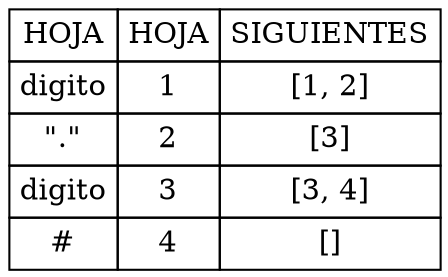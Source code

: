  digraph html {
abc [shape=none, margin=0, label=<
<TABLE BORDER="0" CELLBORDER="1" CELLSPACING="0" CELLPADDING="4"><tr><td>HOJA</td><td>HOJA</td><td>SIGUIENTES</td></tr><tr><td>digito</td><td>1</td><td>[1, 2]</td></tr><tr><td>"."</td><td>2</td><td>[3]</td></tr><tr><td>digito</td><td>3</td><td>[3, 4]</td></tr><tr><td>#</td><td>4</td><td>[]</td></tr></TABLE>>];
}